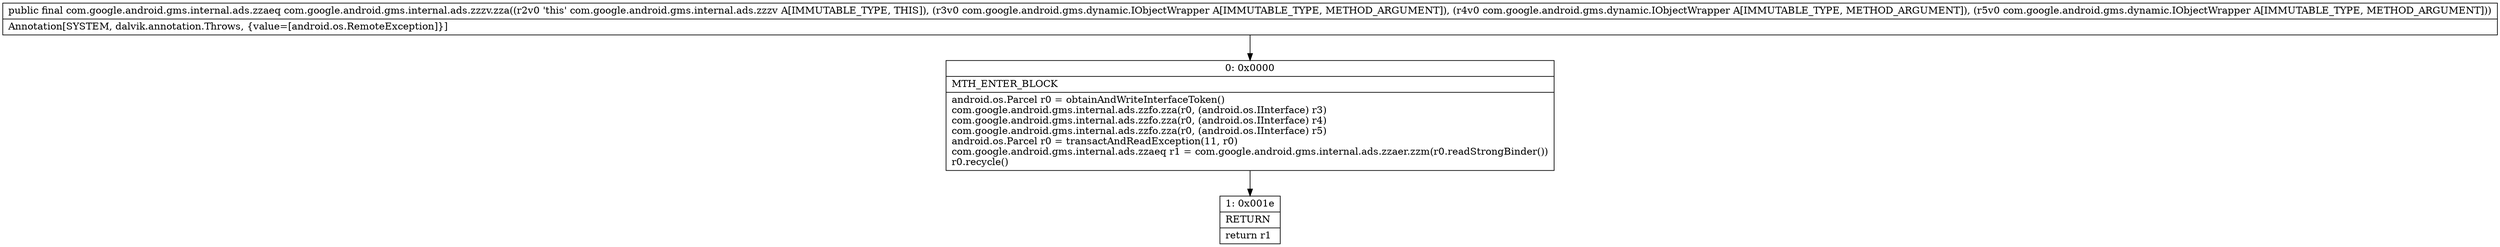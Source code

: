 digraph "CFG forcom.google.android.gms.internal.ads.zzzv.zza(Lcom\/google\/android\/gms\/dynamic\/IObjectWrapper;Lcom\/google\/android\/gms\/dynamic\/IObjectWrapper;Lcom\/google\/android\/gms\/dynamic\/IObjectWrapper;)Lcom\/google\/android\/gms\/internal\/ads\/zzaeq;" {
Node_0 [shape=record,label="{0\:\ 0x0000|MTH_ENTER_BLOCK\l|android.os.Parcel r0 = obtainAndWriteInterfaceToken()\lcom.google.android.gms.internal.ads.zzfo.zza(r0, (android.os.IInterface) r3)\lcom.google.android.gms.internal.ads.zzfo.zza(r0, (android.os.IInterface) r4)\lcom.google.android.gms.internal.ads.zzfo.zza(r0, (android.os.IInterface) r5)\landroid.os.Parcel r0 = transactAndReadException(11, r0)\lcom.google.android.gms.internal.ads.zzaeq r1 = com.google.android.gms.internal.ads.zzaer.zzm(r0.readStrongBinder())\lr0.recycle()\l}"];
Node_1 [shape=record,label="{1\:\ 0x001e|RETURN\l|return r1\l}"];
MethodNode[shape=record,label="{public final com.google.android.gms.internal.ads.zzaeq com.google.android.gms.internal.ads.zzzv.zza((r2v0 'this' com.google.android.gms.internal.ads.zzzv A[IMMUTABLE_TYPE, THIS]), (r3v0 com.google.android.gms.dynamic.IObjectWrapper A[IMMUTABLE_TYPE, METHOD_ARGUMENT]), (r4v0 com.google.android.gms.dynamic.IObjectWrapper A[IMMUTABLE_TYPE, METHOD_ARGUMENT]), (r5v0 com.google.android.gms.dynamic.IObjectWrapper A[IMMUTABLE_TYPE, METHOD_ARGUMENT]))  | Annotation[SYSTEM, dalvik.annotation.Throws, \{value=[android.os.RemoteException]\}]\l}"];
MethodNode -> Node_0;
Node_0 -> Node_1;
}

